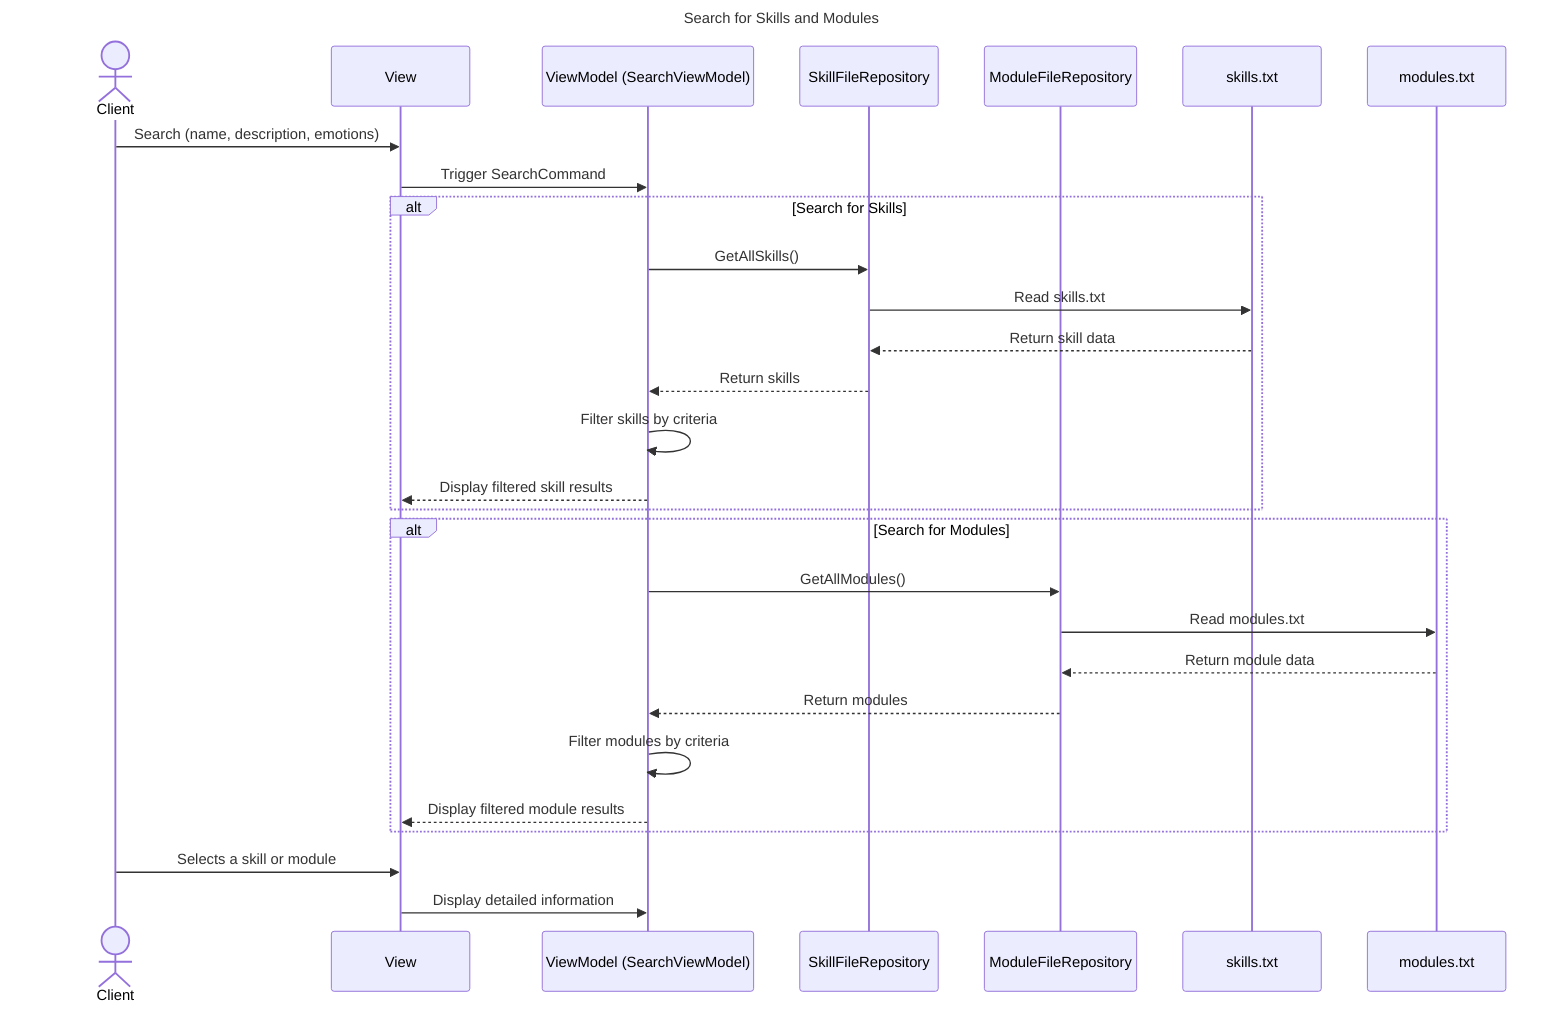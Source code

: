 ﻿sequenceDiagram
    title Search for Skills and Modules

    actor Client
    participant UI as View
    participant VM as ViewModel (SearchViewModel)
    participant SkillRepo as SkillFileRepository
    participant ModuleRepo as ModuleFileRepository
    participant SkillFile as skills.txt
    participant ModuleFile as modules.txt

    Client->>UI: Search (name, description, emotions)
    UI->>VM: Trigger SearchCommand

    alt Search for Skills
        VM->>SkillRepo: GetAllSkills()
        SkillRepo->>SkillFile: Read skills.txt
        SkillFile-->>SkillRepo: Return skill data
        SkillRepo-->>VM: Return skills
        VM->>VM: Filter skills by criteria
        VM-->>UI: Display filtered skill results
    end

    alt Search for Modules
        VM->>ModuleRepo: GetAllModules()
        ModuleRepo->>ModuleFile: Read modules.txt
        ModuleFile-->>ModuleRepo: Return module data
        ModuleRepo-->>VM: Return modules
        VM->>VM: Filter modules by criteria
        VM-->>UI: Display filtered module results
    end

    Client->>UI: Selects a skill or module
    UI->>VM: Display detailed information